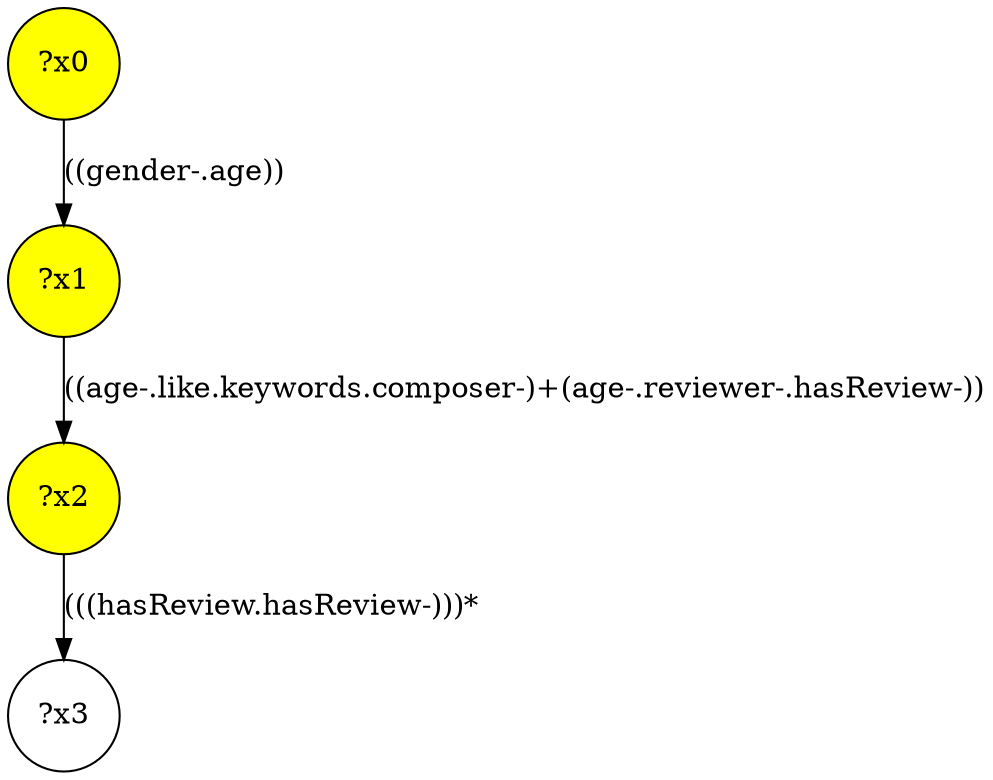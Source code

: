 digraph g {
	x0 [fillcolor="yellow", style="filled," shape=circle, label="?x0"];
	x1 [fillcolor="yellow", style="filled," shape=circle, label="?x1"];
	x2 [fillcolor="yellow", style="filled," shape=circle, label="?x2"];
	x0 -> x1 [label="((gender-.age))"];
	x1 -> x2 [label="((age-.like.keywords.composer-)+(age-.reviewer-.hasReview-))"];
	x3 [shape=circle, label="?x3"];
	x2 -> x3 [label="(((hasReview.hasReview-)))*"];
}
